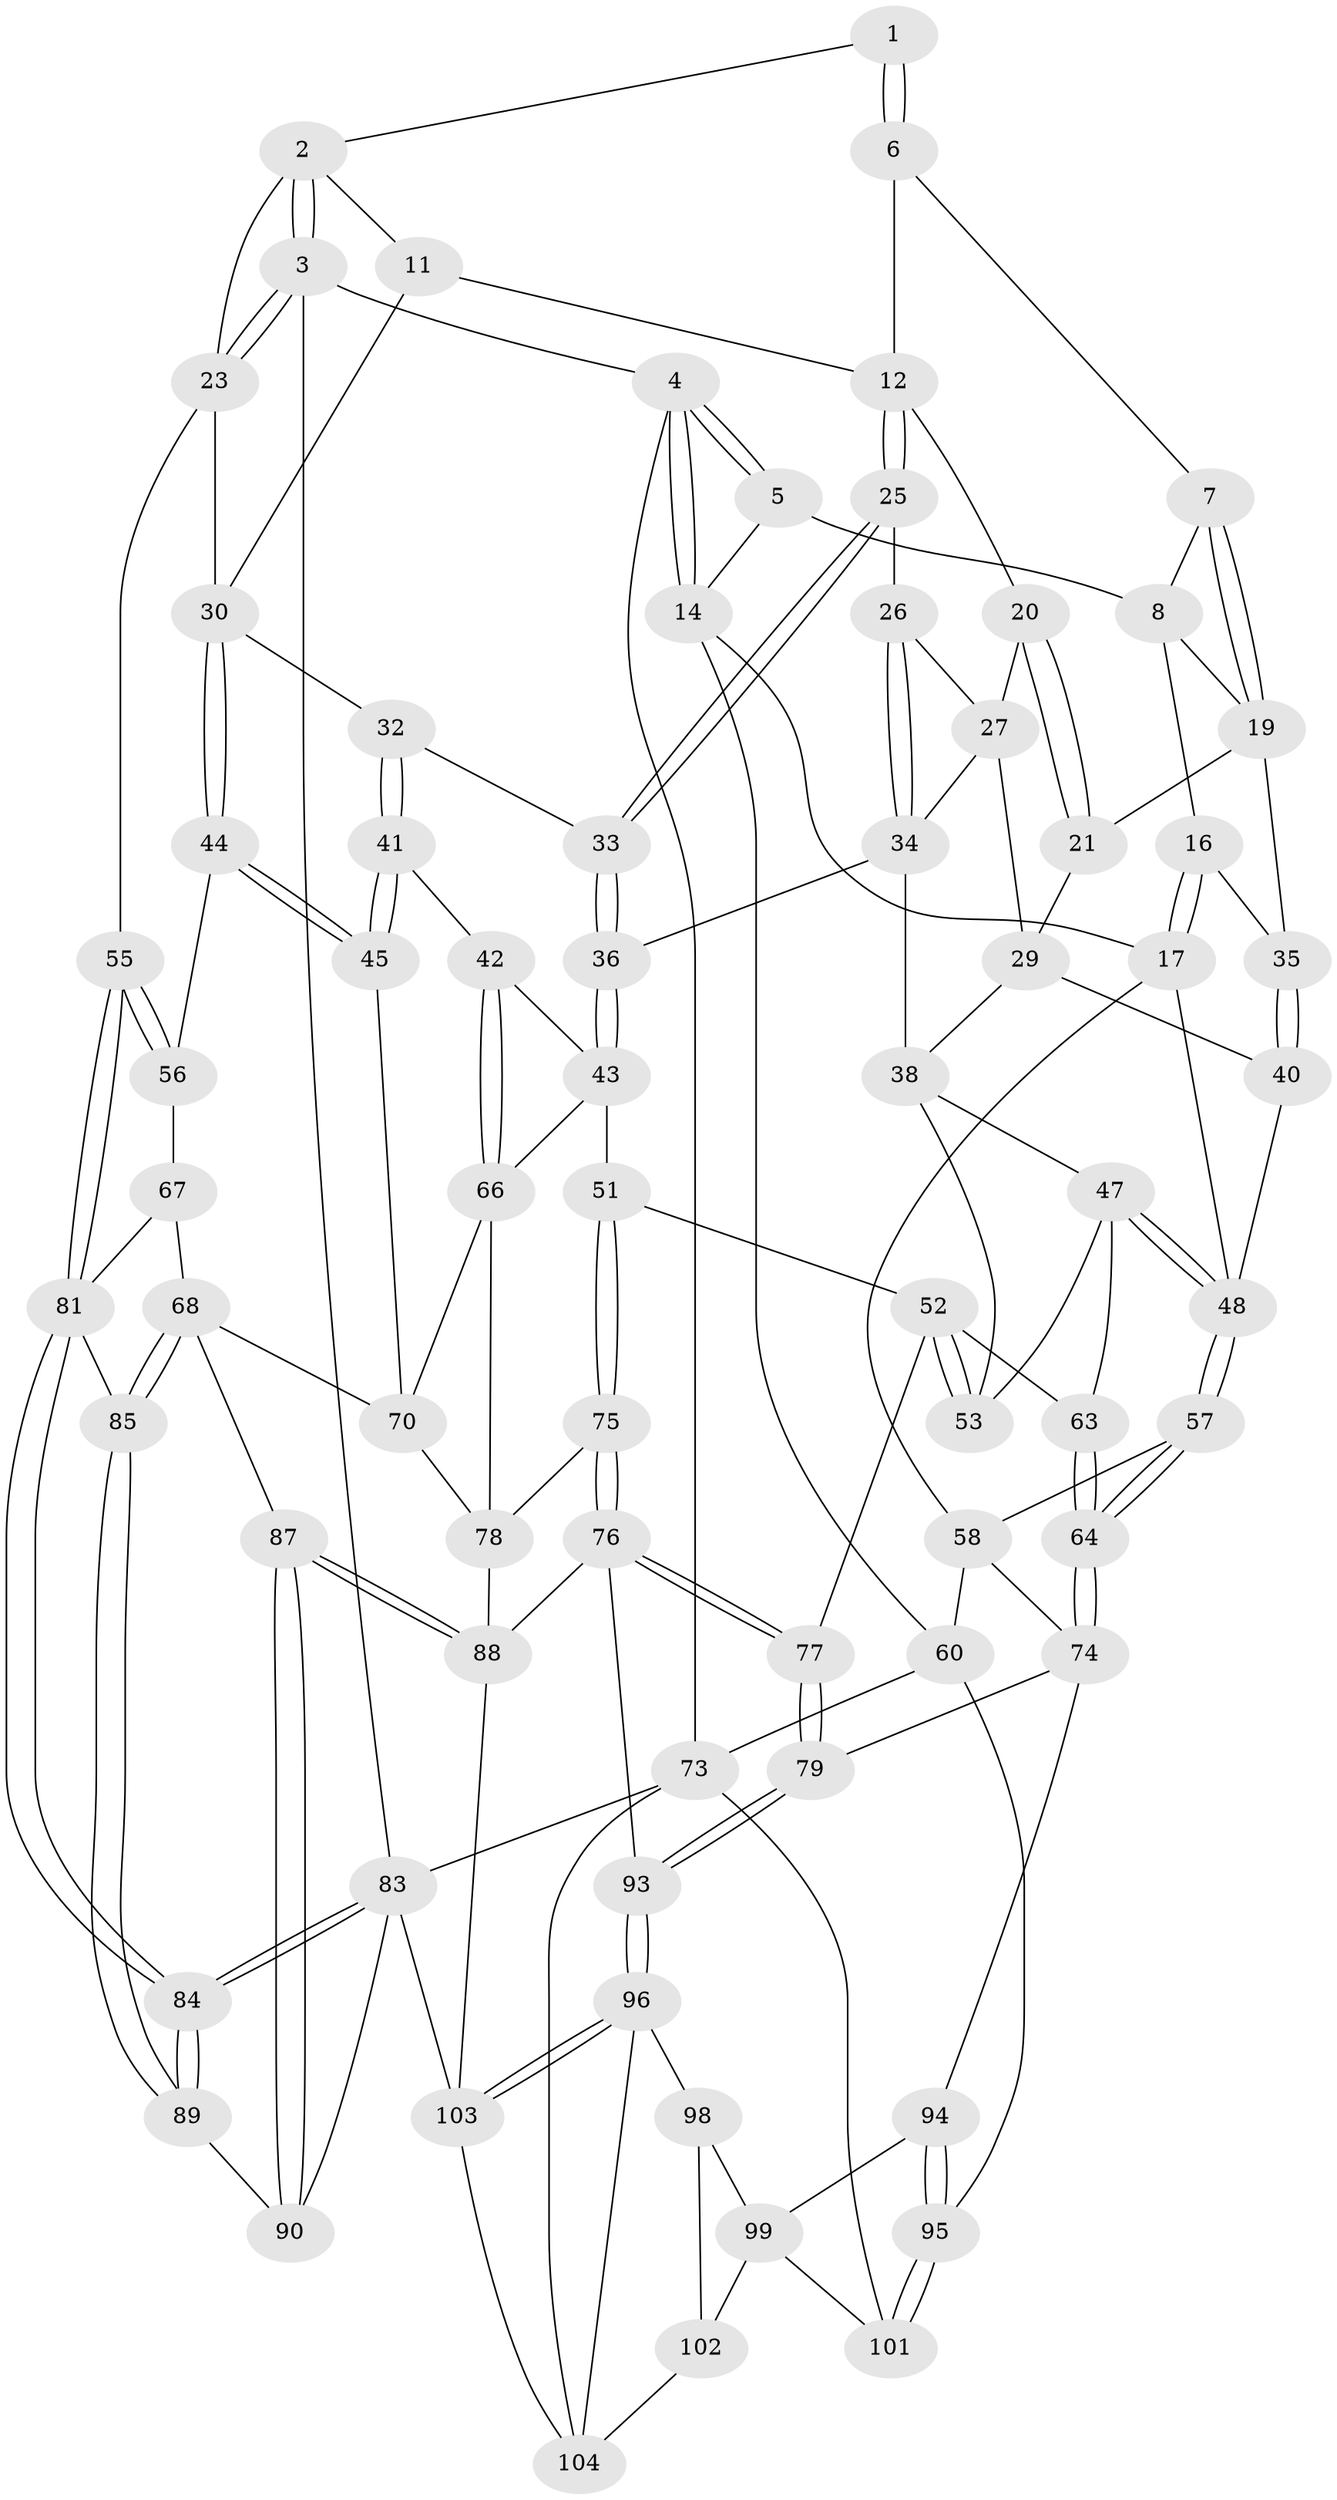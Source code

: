 // original degree distribution, {3: 0.018518518518518517, 4: 0.2222222222222222, 6: 0.2037037037037037, 5: 0.5555555555555556}
// Generated by graph-tools (version 1.1) at 2025/11/02/27/25 16:11:59]
// undirected, 75 vertices, 173 edges
graph export_dot {
graph [start="1"]
  node [color=gray90,style=filled];
  1 [pos="+0.39884557783454183+0"];
  2 [pos="+1+0",super="+10"];
  3 [pos="+1+0"];
  4 [pos="+0+0"];
  5 [pos="+0.2229807150081291+0",super="+9"];
  6 [pos="+0.43482897780765567+0.031032746964865535"];
  7 [pos="+0.40004569548439234+0.07568023223709307"];
  8 [pos="+0.16790036920067772+0.13109130332798918",super="+15"];
  11 [pos="+0.7058101104447372+0.1675228417195334"];
  12 [pos="+0.6888783209179216+0.17027829725585866",super="+13"];
  14 [pos="+0+0.255295973380677",super="+18"];
  16 [pos="+0.20097816135026242+0.26722293404023273"];
  17 [pos="+0+0.3431449586747037",super="+54"];
  19 [pos="+0.30816686940075594+0.1999546319051771",super="+22"];
  20 [pos="+0.48785532727195485+0.15738264293423093"];
  21 [pos="+0.39026306528942584+0.3232312074182396"];
  23 [pos="+1+0.21006483576068416",super="+24"];
  25 [pos="+0.6412605628575996+0.266149934867469"];
  26 [pos="+0.5260085033370492+0.28684966248956895"];
  27 [pos="+0.5036547288596505+0.25265389273898436",super="+28"];
  29 [pos="+0.3970712946432416+0.3260569419382773",super="+39"];
  30 [pos="+0.8384516460848563+0.39652396042789595",super="+31"];
  32 [pos="+0.6568171445594587+0.35743701564505126"];
  33 [pos="+0.6312190602139892+0.3471260173059161"];
  34 [pos="+0.5251563393079832+0.3428412872336068",super="+37"];
  35 [pos="+0.2909050308132661+0.41315927275925873"];
  36 [pos="+0.5624203043477082+0.4077969960217242"];
  38 [pos="+0.4677244092566121+0.4246097123099438",super="+46"];
  40 [pos="+0.2902511015257662+0.4184880099544662"];
  41 [pos="+0.769914547605644+0.5055085217729834"];
  42 [pos="+0.6307511722902606+0.4910524145179189"];
  43 [pos="+0.5984427626177553+0.48565336559422734",super="+50"];
  44 [pos="+0.8400025901464513+0.44872635268683975"];
  45 [pos="+0.7821588484589186+0.5093341106911999"];
  47 [pos="+0.3188419335945428+0.4779085686229258",super="+62"];
  48 [pos="+0.29093836331448053+0.4652526947204456",super="+49"];
  51 [pos="+0.5044931558995976+0.580025837364329"];
  52 [pos="+0.4853734022831709+0.5790530829343182",super="+65"];
  53 [pos="+0.45438046838750873+0.5139907936411553"];
  55 [pos="+1+0.48830177621233106"];
  56 [pos="+1+0.49624857361137137"];
  57 [pos="+0.24472358132319794+0.570392448549098"];
  58 [pos="+0.13496713806782937+0.5776273042066686",super="+59"];
  60 [pos="+0+0.7474938075118063",super="+61"];
  63 [pos="+0.39141400623634937+0.5957358980773242"];
  64 [pos="+0.29556478637407774+0.6598288554960958"];
  66 [pos="+0.6519317966352358+0.6499976005856296",super="+72"];
  67 [pos="+0.9127467044495848+0.6465340209940301"];
  68 [pos="+0.845678445594836+0.6540281012042887",super="+69"];
  70 [pos="+0.7887236563663014+0.6358764838020973",super="+71"];
  73 [pos="+0+1",super="+105"];
  74 [pos="+0.28963661517750966+0.7490110321208757",super="+80"];
  75 [pos="+0.5575883212817938+0.7091678551852595"];
  76 [pos="+0.4587885045626426+0.7620171232162173",super="+92"];
  77 [pos="+0.43146176428829236+0.7657014876508783"];
  78 [pos="+0.6112437820487012+0.7181003294808306",super="+86"];
  79 [pos="+0.4163145726600087+0.7755089226360273"];
  81 [pos="+1+0.6979098982796585",super="+82"];
  83 [pos="+1+1",super="+108"];
  84 [pos="+1+0.8593864191546534"];
  85 [pos="+0.9256028056640413+0.7720770036216236"];
  87 [pos="+0.8061302543746499+0.8820924885766144"];
  88 [pos="+0.6537959516669419+0.8720724080178237",super="+91"];
  89 [pos="+0.9037862814874196+0.8657668778990394"];
  90 [pos="+0.8402304608763174+0.9045343960469271"];
  93 [pos="+0.4407908738480884+0.8707747921088763"];
  94 [pos="+0.2579837950605333+0.8010311617954051"];
  95 [pos="+0.10347802720132832+0.8406849013542064"];
  96 [pos="+0.4497723780722921+0.9136956772154253",super="+97"];
  98 [pos="+0.29629168146344176+0.882577968240348"];
  99 [pos="+0.2712097500066348+0.8536921819968845",super="+100"];
  101 [pos="+0.15876427999115075+1"];
  102 [pos="+0.31608914844688746+0.9429968008486663"];
  103 [pos="+0.5578926338144437+0.9999439011678384",super="+106"];
  104 [pos="+0.3446685375399382+0.985044651765115",super="+107"];
  1 -- 2;
  1 -- 6;
  1 -- 6;
  2 -- 3;
  2 -- 3;
  2 -- 11;
  2 -- 23;
  3 -- 4;
  3 -- 23;
  3 -- 23;
  3 -- 83;
  4 -- 5;
  4 -- 5;
  4 -- 14;
  4 -- 14;
  4 -- 73;
  5 -- 8;
  5 -- 14;
  6 -- 7;
  6 -- 12;
  7 -- 8;
  7 -- 19;
  7 -- 19;
  8 -- 16;
  8 -- 19;
  11 -- 12;
  11 -- 30;
  12 -- 25;
  12 -- 25;
  12 -- 20;
  14 -- 17;
  14 -- 60;
  16 -- 17;
  16 -- 17;
  16 -- 35;
  17 -- 48;
  17 -- 58;
  19 -- 35;
  19 -- 21;
  20 -- 21;
  20 -- 21;
  20 -- 27;
  21 -- 29;
  23 -- 55;
  23 -- 30;
  25 -- 26;
  25 -- 33;
  25 -- 33;
  26 -- 27;
  26 -- 34;
  26 -- 34;
  27 -- 34;
  27 -- 29;
  29 -- 40;
  29 -- 38;
  30 -- 44;
  30 -- 44;
  30 -- 32;
  32 -- 33;
  32 -- 41;
  32 -- 41;
  33 -- 36;
  33 -- 36;
  34 -- 36;
  34 -- 38;
  35 -- 40;
  35 -- 40;
  36 -- 43;
  36 -- 43;
  38 -- 53;
  38 -- 47;
  40 -- 48;
  41 -- 42;
  41 -- 45;
  41 -- 45;
  42 -- 43;
  42 -- 66;
  42 -- 66;
  43 -- 51;
  43 -- 66;
  44 -- 45;
  44 -- 45;
  44 -- 56;
  45 -- 70;
  47 -- 48;
  47 -- 48;
  47 -- 63;
  47 -- 53;
  48 -- 57;
  48 -- 57;
  51 -- 52;
  51 -- 75;
  51 -- 75;
  52 -- 53;
  52 -- 53;
  52 -- 77;
  52 -- 63;
  55 -- 56;
  55 -- 56;
  55 -- 81;
  55 -- 81;
  56 -- 67;
  57 -- 58;
  57 -- 64;
  57 -- 64;
  58 -- 60;
  58 -- 74;
  60 -- 95;
  60 -- 73;
  63 -- 64;
  63 -- 64;
  64 -- 74;
  64 -- 74;
  66 -- 78;
  66 -- 70;
  67 -- 68;
  67 -- 81;
  68 -- 85;
  68 -- 85;
  68 -- 70;
  68 -- 87;
  70 -- 78;
  73 -- 83;
  73 -- 104;
  73 -- 101;
  74 -- 94;
  74 -- 79;
  75 -- 76;
  75 -- 76;
  75 -- 78;
  76 -- 77;
  76 -- 77;
  76 -- 93;
  76 -- 88;
  77 -- 79;
  77 -- 79;
  78 -- 88;
  79 -- 93;
  79 -- 93;
  81 -- 84;
  81 -- 84;
  81 -- 85;
  83 -- 84;
  83 -- 84;
  83 -- 90;
  83 -- 103;
  84 -- 89;
  84 -- 89;
  85 -- 89;
  85 -- 89;
  87 -- 88;
  87 -- 88;
  87 -- 90;
  87 -- 90;
  88 -- 103;
  89 -- 90;
  93 -- 96;
  93 -- 96;
  94 -- 95;
  94 -- 95;
  94 -- 99;
  95 -- 101;
  95 -- 101;
  96 -- 103;
  96 -- 103;
  96 -- 98;
  96 -- 104;
  98 -- 99;
  98 -- 102;
  99 -- 101;
  99 -- 102;
  102 -- 104;
  103 -- 104;
}
